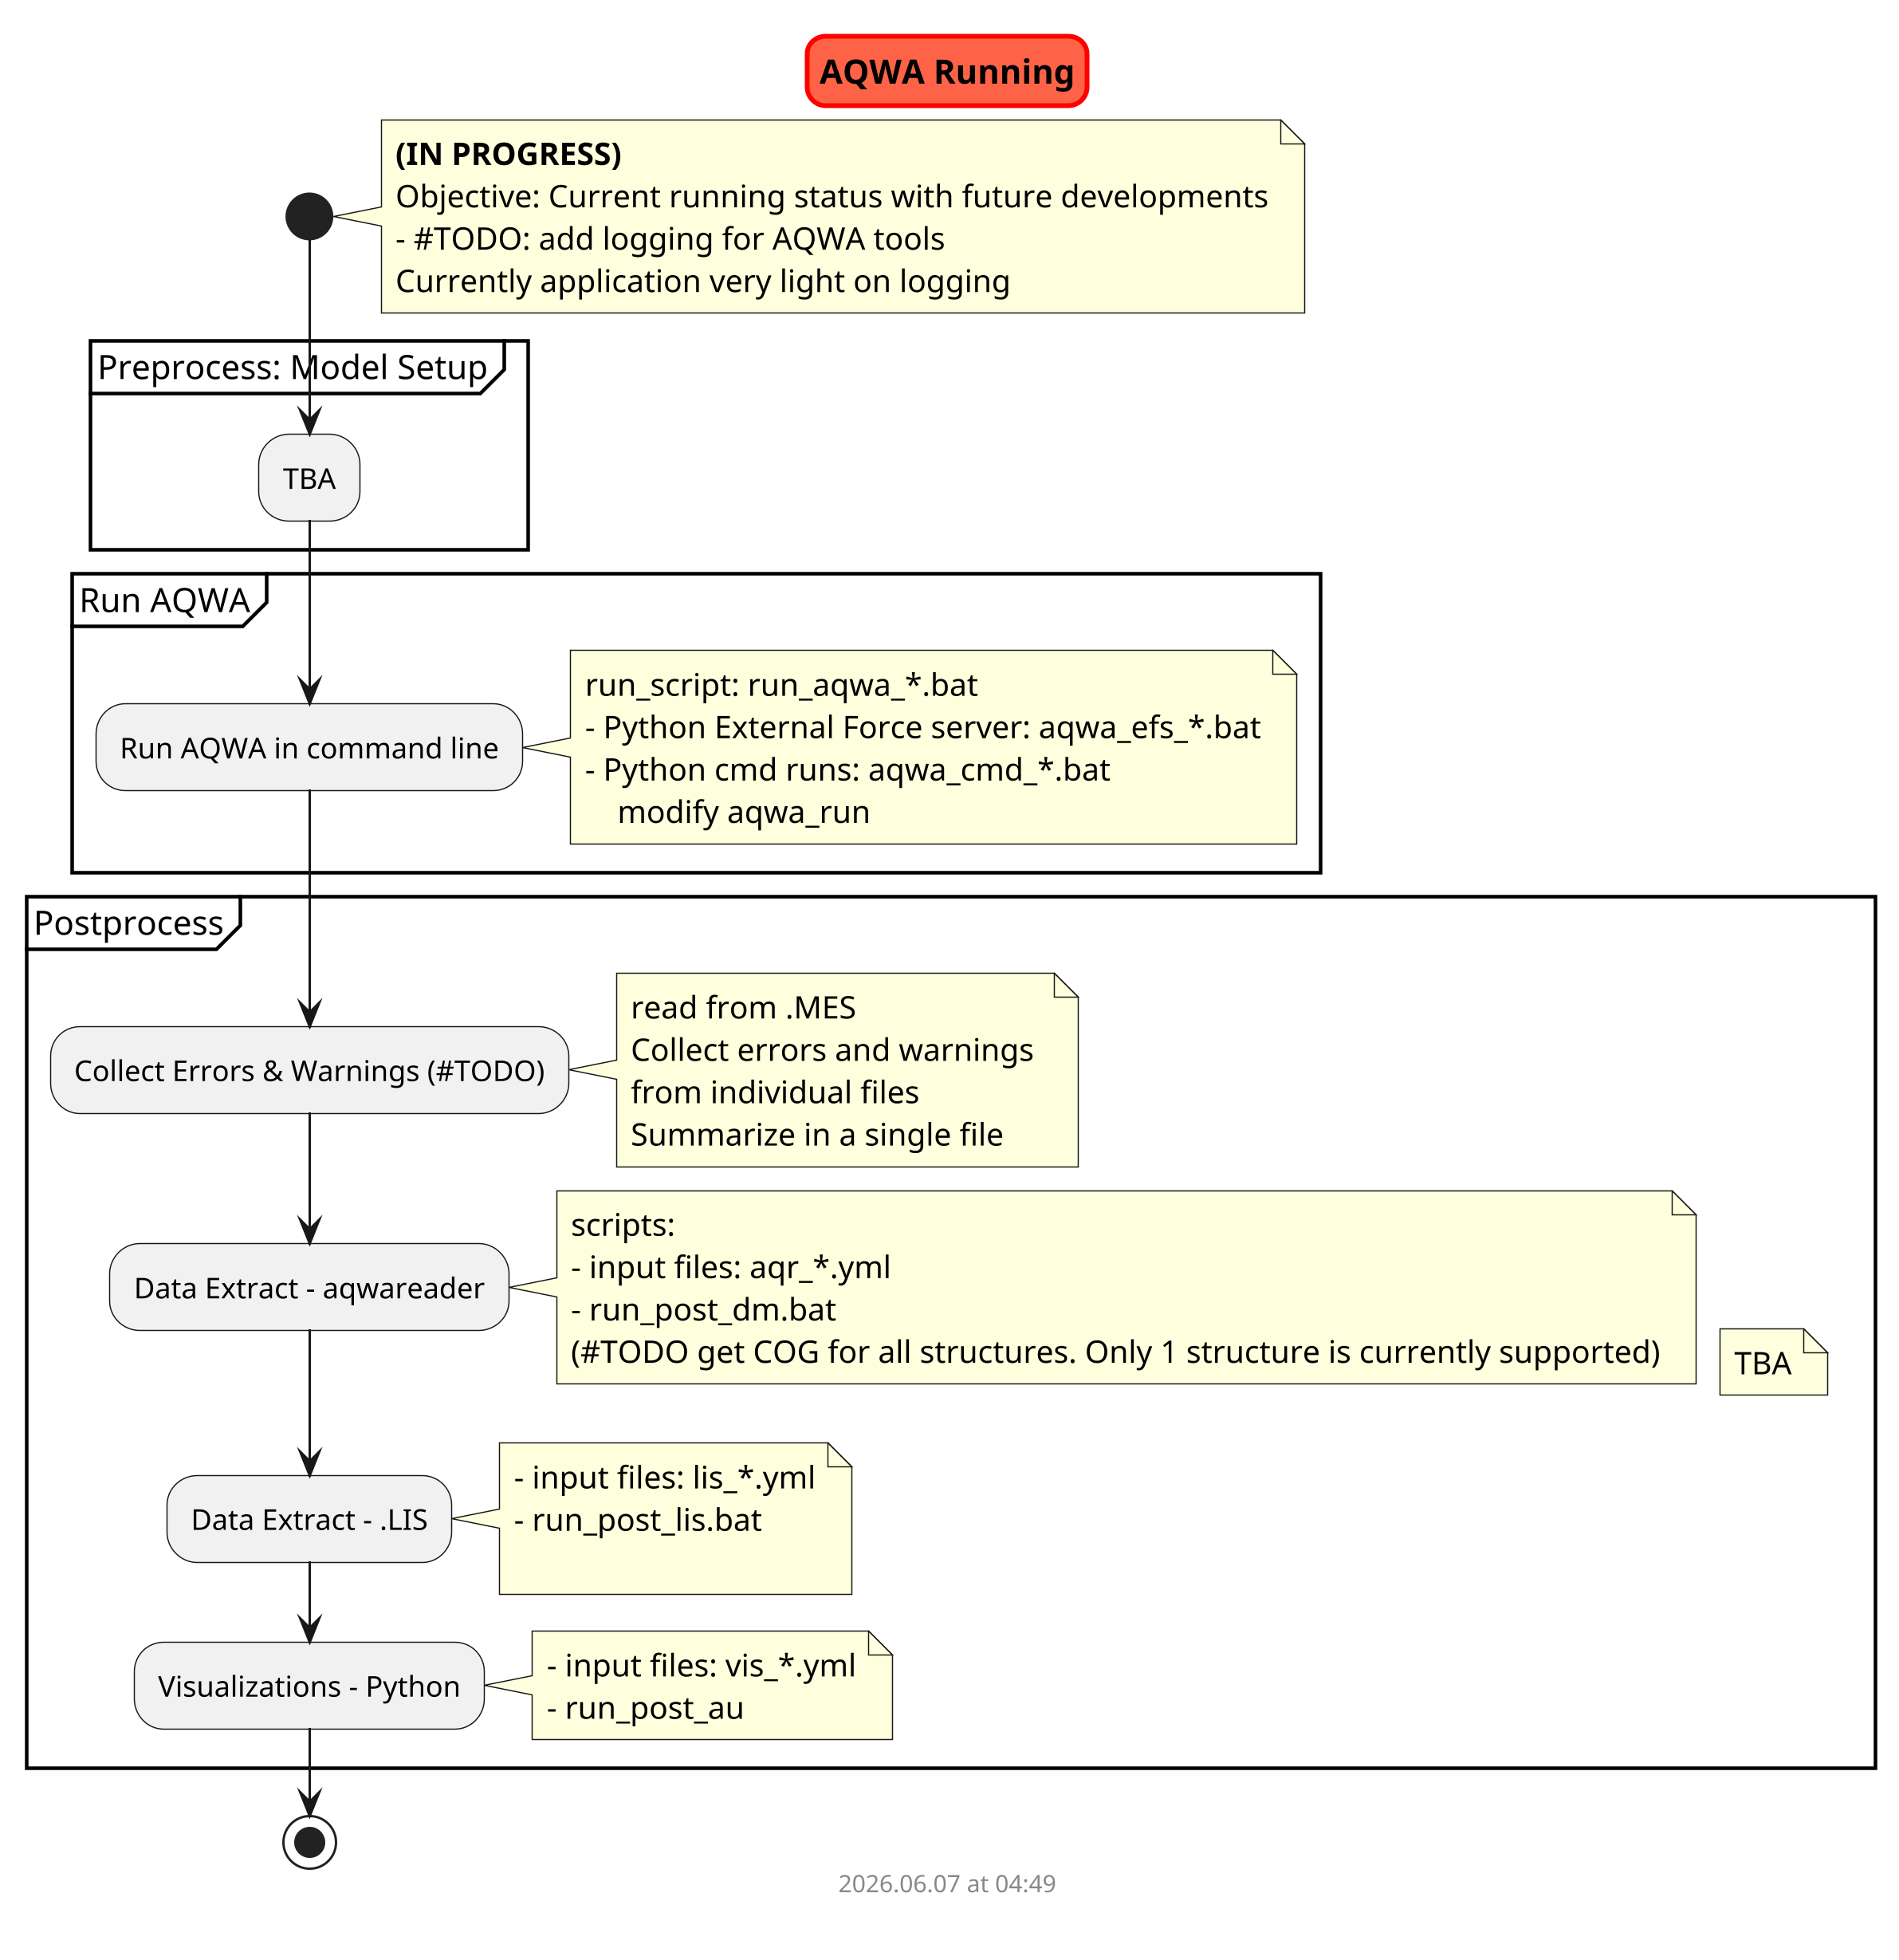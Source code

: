 @startuml aqwa_running
scale 3
skinparam titleBorderRoundCorner 15
skinparam titleBorderThickness 2
skinparam titleBorderColor red
skinparam titleBackgroundColor Tomato

title AQWA Running

start

    note right
        **(IN PROGRESS)**
        Objective: Current running status with future developments
        - #TODO: add logging for AQWA tools
        Currently application very light on logging
    end note

    partition "Preprocess: Model Setup" {

        :TBA;

    }

    partition "Run AQWA" {
        :Run AQWA in command line;
            note right
                run_script: run_aqwa_*.bat
                - Python External Force server: aqwa_efs_*.bat
                - Python cmd runs: aqwa_cmd_*.bat
                    modify aqwa_run
            end note

    }

    partition "Postprocess" {
            note right
            TBA
            end note

        :Collect Errors & Warnings (#TODO);
            note right
             read from .MES
             Collect errors and warnings 
             from individual files
             Summarize in a single file
            end note

        :Data Extract - aqwareader;
            note right
             scripts:
             - input files: aqr_*.yml
             - run_post_dm.bat
             (#TODO get COG for all structures. Only 1 structure is currently supported)
            end note

        :Data Extract - .LIS;
            note right
             - input files: lis_*.yml
             - run_post_lis.bat

            end note

        :Visualizations - Python;
            note right
             - input files: vis_*.yml
             - run_post_au
            end note

    }

stop

footer
%date("yyyy.MM.dd' at 'HH:mm")
%filename()
end footer

@enduml
